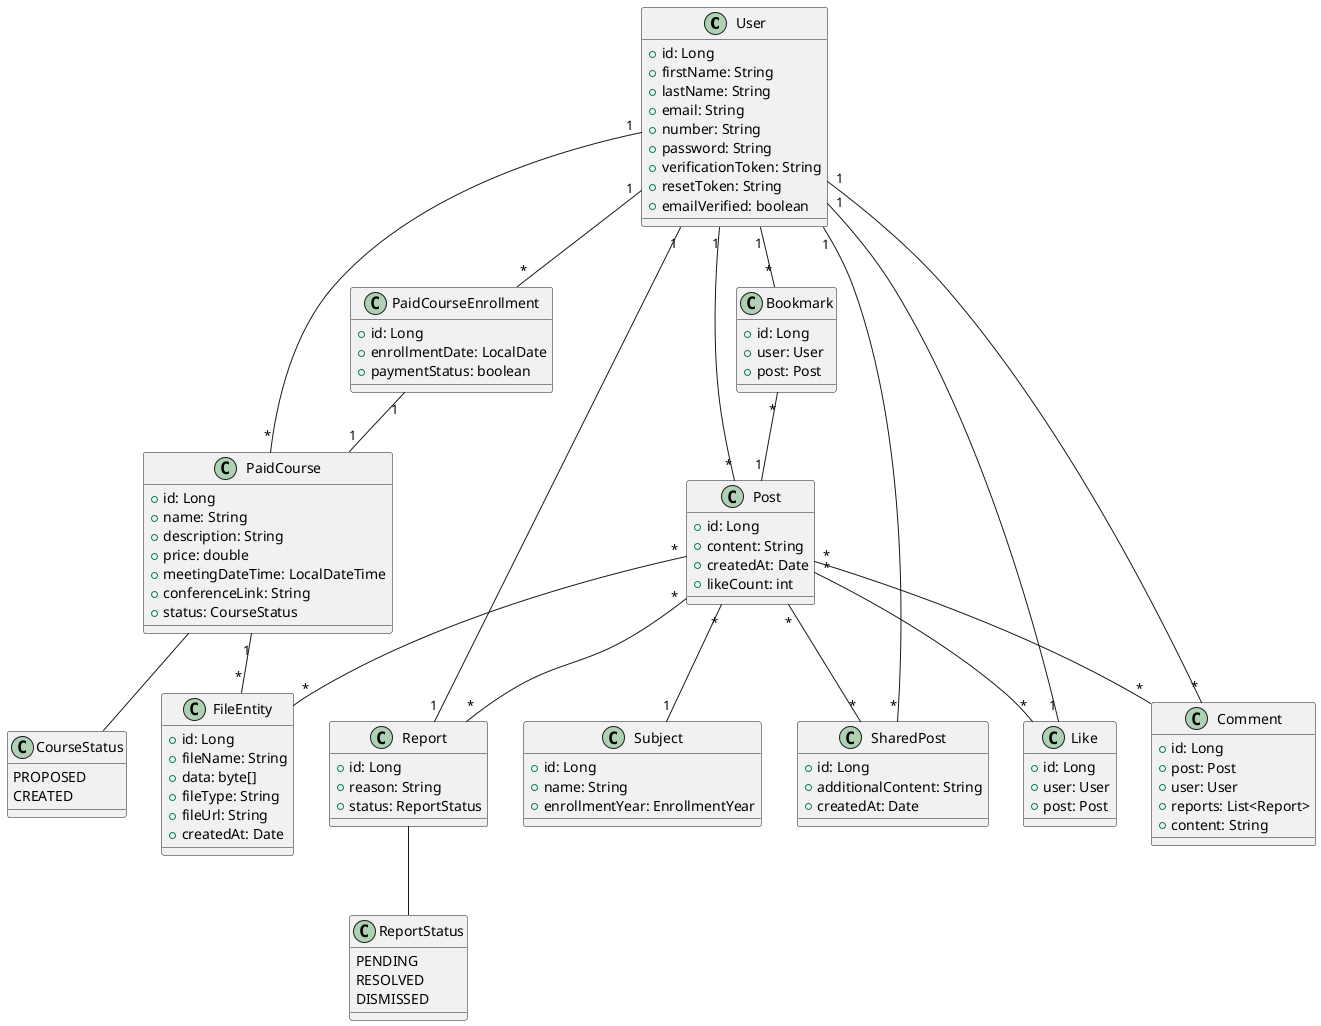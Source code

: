 @startuml

    class User {
        +id: Long
        +firstName: String
        +lastName: String
        +email: String
        +number: String
        +password: String
        +verificationToken: String
        +resetToken: String
        +emailVerified: boolean
    }

    class Post {
        +id: Long
        +content: String
        +createdAt: Date
        +likeCount: int
    }

    class Subject {
        +id: Long
        +name: String
        +enrollmentYear: EnrollmentYear
    }


    class PaidCourse {
        +id: Long
        +name: String
        +description: String
        +price: double
        +meetingDateTime: LocalDateTime
        +conferenceLink: String
        +status: CourseStatus
    }

    class FileEntity {
        +id: Long
        +fileName: String
        +data: byte[]
        +fileType: String
        +fileUrl: String
        +createdAt: Date
    }

    class PaidCourseEnrollment {
        +id: Long
        +enrollmentDate: LocalDate
        +paymentStatus: boolean
    }

    class Report {
        +id: Long
        +reason: String
        +status: ReportStatus
    }

    class SharedPost {
        +id: Long
        +additionalContent: String
        +createdAt: Date
    }


  class ReportStatus {
      PENDING
      RESOLVED
      DISMISSED
  }


  class CourseStatus {
      PROPOSED
      CREATED
  }



  class Like {
      +id: Long
      +user: User
      +post: Post
  }


  class Comment {
      +id: Long
      +post: Post
      +user: User
      +reports: List<Report>
      +content: String
  }



  class Bookmark {
      +id: Long
      +user: User
      +post: Post
  }


    User "1" -- "*" Post
    User "1" -- "*" PaidCourse
    User "1" -- "*" PaidCourseEnrollment
    User "1" -- "*" SharedPost
    User "1" -- "*" Bookmark

    Post "*" -- "1" Subject
    Post "*" -- "*" FileEntity
    Post "*" -- "*" SharedPost
    Post "*" -- "*" Like
    Post "*" -- "*" Comment
    Post "*" -- "*" Report
   Bookmark "*" -- "1" Post


    PaidCourse "1" -- "*" FileEntity
    PaidCourse -- CourseStatus


    PaidCourseEnrollment "1" -- "1" PaidCourse

    Report "1" -- "1" User
    Report -- ReportStatus



    Like "1" -- "1" User


    Comment "*" -- "1" User








@enduml
